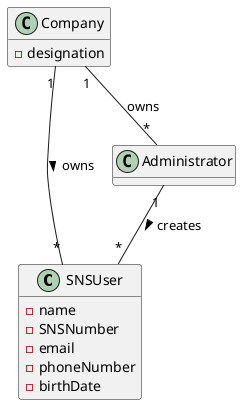 @startuml

hide methods

class SNSUser {
- name
- SNSNumber
- email
- phoneNumber
- birthDate
}

class Administrator {
}

class Company{
 -designation
}

Company "1"  -- "*" Administrator : owns
Company "1" -- "*" SNSUser : owns >
Administrator "1" -- "*" SNSUser : creates >


@enduml



